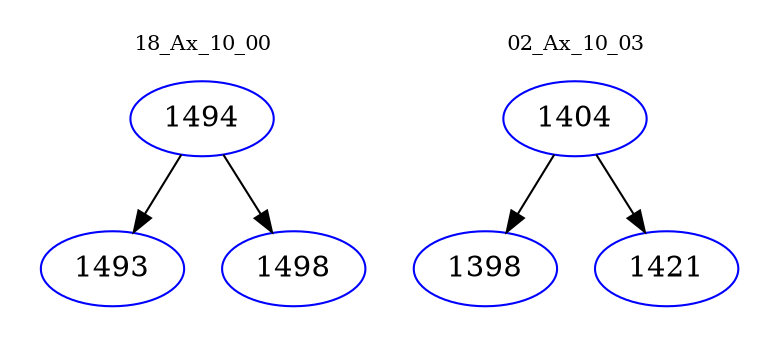 digraph{
subgraph cluster_0 {
color = white
label = "18_Ax_10_00";
fontsize=10;
T0_1494 [label="1494", color="blue"]
T0_1494 -> T0_1493 [color="black"]
T0_1493 [label="1493", color="blue"]
T0_1494 -> T0_1498 [color="black"]
T0_1498 [label="1498", color="blue"]
}
subgraph cluster_1 {
color = white
label = "02_Ax_10_03";
fontsize=10;
T1_1404 [label="1404", color="blue"]
T1_1404 -> T1_1398 [color="black"]
T1_1398 [label="1398", color="blue"]
T1_1404 -> T1_1421 [color="black"]
T1_1421 [label="1421", color="blue"]
}
}
